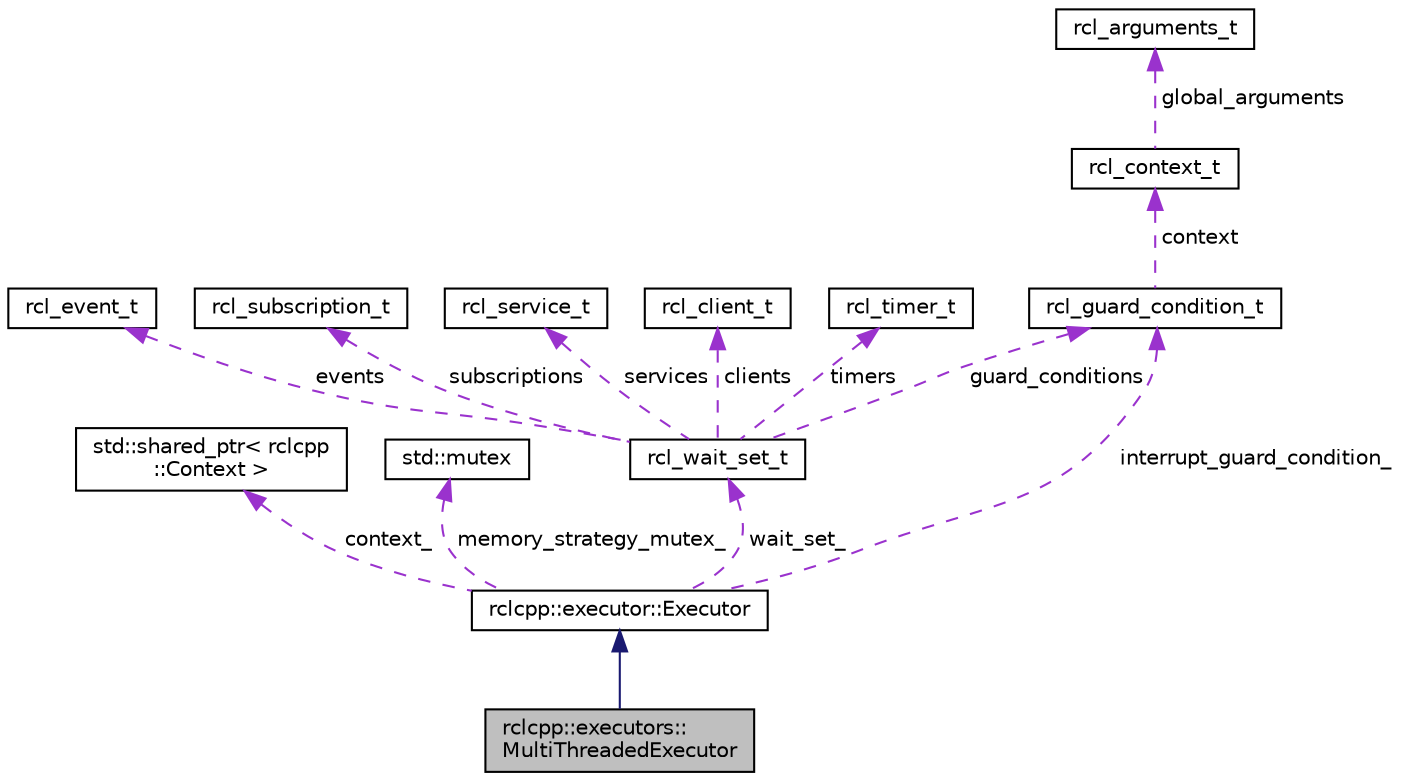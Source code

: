 digraph "rclcpp::executors::MultiThreadedExecutor"
{
  edge [fontname="Helvetica",fontsize="10",labelfontname="Helvetica",labelfontsize="10"];
  node [fontname="Helvetica",fontsize="10",shape=record];
  Node2 [label="rclcpp::executors::\lMultiThreadedExecutor",height=0.2,width=0.4,color="black", fillcolor="grey75", style="filled", fontcolor="black"];
  Node3 -> Node2 [dir="back",color="midnightblue",fontsize="10",style="solid",fontname="Helvetica"];
  Node3 [label="rclcpp::executor::Executor",height=0.2,width=0.4,color="black", fillcolor="white", style="filled",URL="$classrclcpp_1_1executor_1_1Executor.html",tooltip="Coordinate the order and timing of available communication tasks. "];
  Node4 -> Node3 [dir="back",color="darkorchid3",fontsize="10",style="dashed",label=" context_" ,fontname="Helvetica"];
  Node4 [label="std::shared_ptr\< rclcpp\l::Context \>",height=0.2,width=0.4,color="black", fillcolor="white", style="filled",URL="/tmp/tmp.Txb212H7Lz/doxygen_tag_files/cppreference-doxygen-web.tag.xml$cpp/memory/shared_ptr.html"];
  Node5 -> Node3 [dir="back",color="darkorchid3",fontsize="10",style="dashed",label=" memory_strategy_mutex_" ,fontname="Helvetica"];
  Node5 [label="std::mutex",height=0.2,width=0.4,color="black", fillcolor="white", style="filled",URL="/tmp/tmp.Txb212H7Lz/doxygen_tag_files/cppreference-doxygen-web.tag.xml$cpp/thread/mutex.html"];
  Node6 -> Node3 [dir="back",color="darkorchid3",fontsize="10",style="dashed",label=" interrupt_guard_condition_" ,fontname="Helvetica"];
  Node6 [label="rcl_guard_condition_t",height=0.2,width=0.4,color="black", fillcolor="white", style="filled",URL="/tmp/tmp.Txb212H7Lz/doxygen_tag_files/rcl.tag$structrcl__guard__condition__t.html"];
  Node7 -> Node6 [dir="back",color="darkorchid3",fontsize="10",style="dashed",label=" context" ,fontname="Helvetica"];
  Node7 [label="rcl_context_t",height=0.2,width=0.4,color="black", fillcolor="white", style="filled",URL="/tmp/tmp.Txb212H7Lz/doxygen_tag_files/rcl.tag$structrcl__context__t.html"];
  Node8 -> Node7 [dir="back",color="darkorchid3",fontsize="10",style="dashed",label=" global_arguments" ,fontname="Helvetica"];
  Node8 [label="rcl_arguments_t",height=0.2,width=0.4,color="black", fillcolor="white", style="filled",URL="/tmp/tmp.Txb212H7Lz/doxygen_tag_files/rcl.tag$structrcl__arguments__t.html"];
  Node9 -> Node3 [dir="back",color="darkorchid3",fontsize="10",style="dashed",label=" wait_set_" ,fontname="Helvetica"];
  Node9 [label="rcl_wait_set_t",height=0.2,width=0.4,color="black", fillcolor="white", style="filled",URL="/tmp/tmp.Txb212H7Lz/doxygen_tag_files/rcl.tag$structrcl__wait__set__t.html"];
  Node10 -> Node9 [dir="back",color="darkorchid3",fontsize="10",style="dashed",label=" events" ,fontname="Helvetica"];
  Node10 [label="rcl_event_t",height=0.2,width=0.4,color="black", fillcolor="white", style="filled",URL="/tmp/tmp.Txb212H7Lz/doxygen_tag_files/rcl.tag$structrcl__event__t.html"];
  Node11 -> Node9 [dir="back",color="darkorchid3",fontsize="10",style="dashed",label=" subscriptions" ,fontname="Helvetica"];
  Node11 [label="rcl_subscription_t",height=0.2,width=0.4,color="black", fillcolor="white", style="filled",URL="/tmp/tmp.Txb212H7Lz/doxygen_tag_files/rcl.tag$structrcl__subscription__t.html"];
  Node12 -> Node9 [dir="back",color="darkorchid3",fontsize="10",style="dashed",label=" services" ,fontname="Helvetica"];
  Node12 [label="rcl_service_t",height=0.2,width=0.4,color="black", fillcolor="white", style="filled",URL="/tmp/tmp.Txb212H7Lz/doxygen_tag_files/rcl.tag$structrcl__service__t.html"];
  Node6 -> Node9 [dir="back",color="darkorchid3",fontsize="10",style="dashed",label=" guard_conditions" ,fontname="Helvetica"];
  Node13 -> Node9 [dir="back",color="darkorchid3",fontsize="10",style="dashed",label=" clients" ,fontname="Helvetica"];
  Node13 [label="rcl_client_t",height=0.2,width=0.4,color="black", fillcolor="white", style="filled",URL="/tmp/tmp.Txb212H7Lz/doxygen_tag_files/rcl.tag$structrcl__client__t.html"];
  Node14 -> Node9 [dir="back",color="darkorchid3",fontsize="10",style="dashed",label=" timers" ,fontname="Helvetica"];
  Node14 [label="rcl_timer_t",height=0.2,width=0.4,color="black", fillcolor="white", style="filled",URL="/tmp/tmp.Txb212H7Lz/doxygen_tag_files/rcl.tag$structrcl__timer__t.html"];
}
